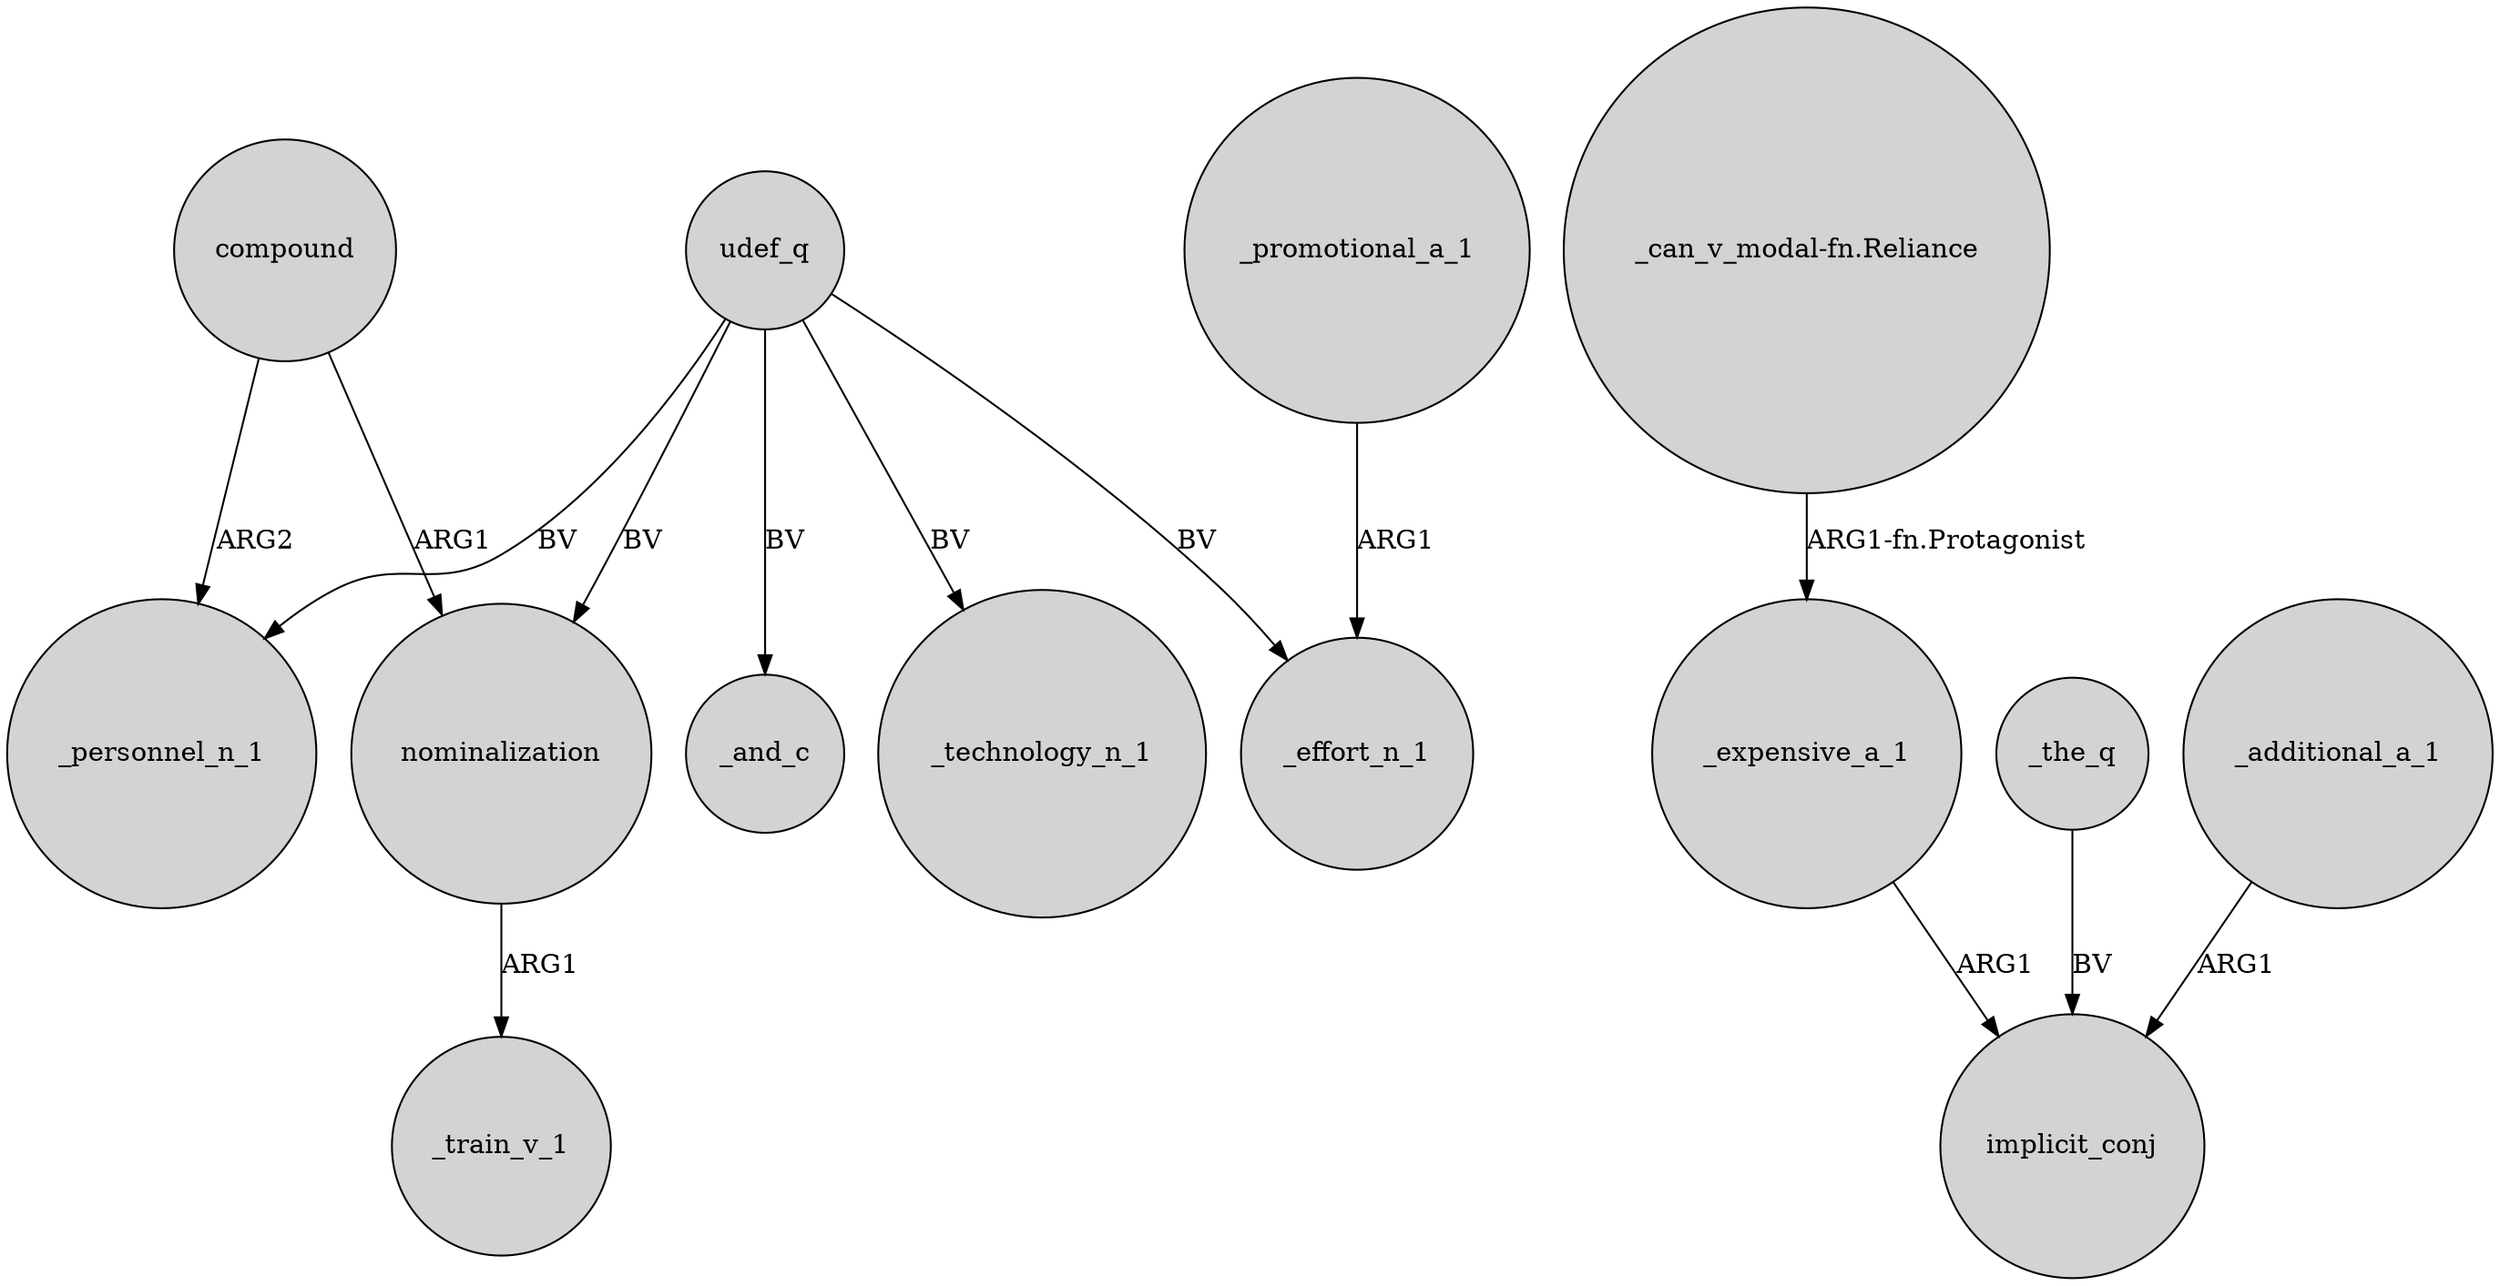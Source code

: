digraph {
	node [shape=circle style=filled]
	compound -> nominalization [label=ARG1]
	udef_q -> _technology_n_1 [label=BV]
	"_can_v_modal-fn.Reliance" -> _expensive_a_1 [label="ARG1-fn.Protagonist"]
	_promotional_a_1 -> _effort_n_1 [label=ARG1]
	nominalization -> _train_v_1 [label=ARG1]
	_the_q -> implicit_conj [label=BV]
	compound -> _personnel_n_1 [label=ARG2]
	udef_q -> nominalization [label=BV]
	udef_q -> _and_c [label=BV]
	_expensive_a_1 -> implicit_conj [label=ARG1]
	udef_q -> _personnel_n_1 [label=BV]
	_additional_a_1 -> implicit_conj [label=ARG1]
	udef_q -> _effort_n_1 [label=BV]
}
